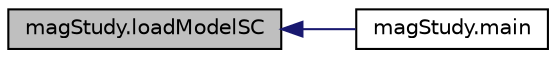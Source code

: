 digraph "magStudy.loadModelSC"
{
  edge [fontname="Helvetica",fontsize="10",labelfontname="Helvetica",labelfontsize="10"];
  node [fontname="Helvetica",fontsize="10",shape=record];
  rankdir="LR";
  Node12 [label="magStudy.loadModelSC",height=0.2,width=0.4,color="black", fillcolor="grey75", style="filled", fontcolor="black"];
  Node12 -> Node13 [dir="back",color="midnightblue",fontsize="10",style="solid",fontname="Helvetica"];
  Node13 [label="magStudy.main",height=0.2,width=0.4,color="black", fillcolor="white", style="filled",URL="$namespacemag_study.html#aedd1b63a589d0d25496c8cd0589fc46d"];
}
